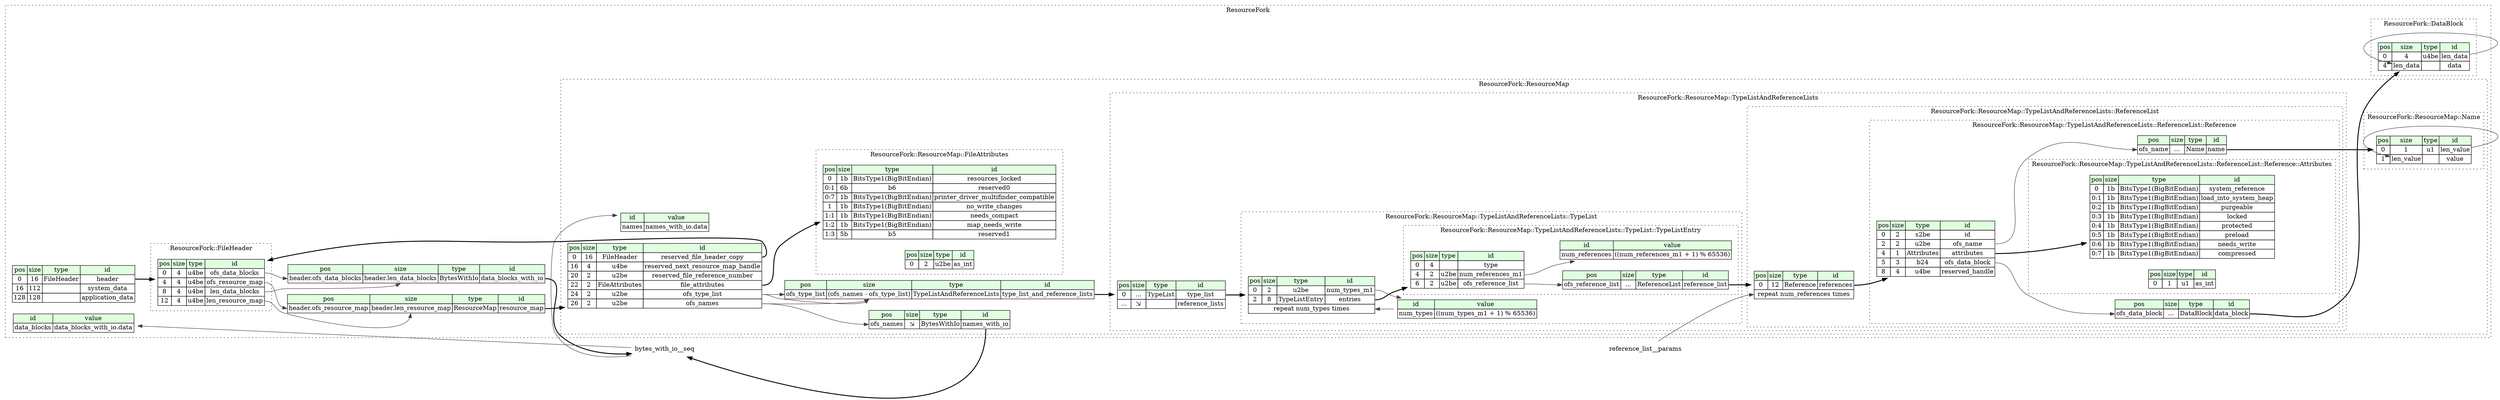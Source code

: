 digraph {
	rankdir=LR;
	node [shape=plaintext];
	subgraph cluster__resource_fork {
		label="ResourceFork";
		graph[style=dotted];

		resource_fork__seq [label=<<TABLE BORDER="0" CELLBORDER="1" CELLSPACING="0">
			<TR><TD BGCOLOR="#E0FFE0">pos</TD><TD BGCOLOR="#E0FFE0">size</TD><TD BGCOLOR="#E0FFE0">type</TD><TD BGCOLOR="#E0FFE0">id</TD></TR>
			<TR><TD PORT="header_pos">0</TD><TD PORT="header_size">16</TD><TD>FileHeader</TD><TD PORT="header_type">header</TD></TR>
			<TR><TD PORT="system_data_pos">16</TD><TD PORT="system_data_size">112</TD><TD></TD><TD PORT="system_data_type">system_data</TD></TR>
			<TR><TD PORT="application_data_pos">128</TD><TD PORT="application_data_size">128</TD><TD></TD><TD PORT="application_data_type">application_data</TD></TR>
		</TABLE>>];
		resource_fork__inst__data_blocks_with_io [label=<<TABLE BORDER="0" CELLBORDER="1" CELLSPACING="0">
			<TR><TD BGCOLOR="#E0FFE0">pos</TD><TD BGCOLOR="#E0FFE0">size</TD><TD BGCOLOR="#E0FFE0">type</TD><TD BGCOLOR="#E0FFE0">id</TD></TR>
			<TR><TD PORT="data_blocks_with_io_pos">header.ofs_data_blocks</TD><TD PORT="data_blocks_with_io_size">header.len_data_blocks</TD><TD>BytesWithIo</TD><TD PORT="data_blocks_with_io_type">data_blocks_with_io</TD></TR>
		</TABLE>>];
		resource_fork__inst__data_blocks [label=<<TABLE BORDER="0" CELLBORDER="1" CELLSPACING="0">
			<TR><TD BGCOLOR="#E0FFE0">id</TD><TD BGCOLOR="#E0FFE0">value</TD></TR>
			<TR><TD>data_blocks</TD><TD>data_blocks_with_io.data</TD></TR>
		</TABLE>>];
		resource_fork__inst__resource_map [label=<<TABLE BORDER="0" CELLBORDER="1" CELLSPACING="0">
			<TR><TD BGCOLOR="#E0FFE0">pos</TD><TD BGCOLOR="#E0FFE0">size</TD><TD BGCOLOR="#E0FFE0">type</TD><TD BGCOLOR="#E0FFE0">id</TD></TR>
			<TR><TD PORT="resource_map_pos">header.ofs_resource_map</TD><TD PORT="resource_map_size">header.len_resource_map</TD><TD>ResourceMap</TD><TD PORT="resource_map_type">resource_map</TD></TR>
		</TABLE>>];
		subgraph cluster__file_header {
			label="ResourceFork::FileHeader";
			graph[style=dotted];

			file_header__seq [label=<<TABLE BORDER="0" CELLBORDER="1" CELLSPACING="0">
				<TR><TD BGCOLOR="#E0FFE0">pos</TD><TD BGCOLOR="#E0FFE0">size</TD><TD BGCOLOR="#E0FFE0">type</TD><TD BGCOLOR="#E0FFE0">id</TD></TR>
				<TR><TD PORT="ofs_data_blocks_pos">0</TD><TD PORT="ofs_data_blocks_size">4</TD><TD>u4be</TD><TD PORT="ofs_data_blocks_type">ofs_data_blocks</TD></TR>
				<TR><TD PORT="ofs_resource_map_pos">4</TD><TD PORT="ofs_resource_map_size">4</TD><TD>u4be</TD><TD PORT="ofs_resource_map_type">ofs_resource_map</TD></TR>
				<TR><TD PORT="len_data_blocks_pos">8</TD><TD PORT="len_data_blocks_size">4</TD><TD>u4be</TD><TD PORT="len_data_blocks_type">len_data_blocks</TD></TR>
				<TR><TD PORT="len_resource_map_pos">12</TD><TD PORT="len_resource_map_size">4</TD><TD>u4be</TD><TD PORT="len_resource_map_type">len_resource_map</TD></TR>
			</TABLE>>];
		}
		subgraph cluster__data_block {
			label="ResourceFork::DataBlock";
			graph[style=dotted];

			data_block__seq [label=<<TABLE BORDER="0" CELLBORDER="1" CELLSPACING="0">
				<TR><TD BGCOLOR="#E0FFE0">pos</TD><TD BGCOLOR="#E0FFE0">size</TD><TD BGCOLOR="#E0FFE0">type</TD><TD BGCOLOR="#E0FFE0">id</TD></TR>
				<TR><TD PORT="len_data_pos">0</TD><TD PORT="len_data_size">4</TD><TD>u4be</TD><TD PORT="len_data_type">len_data</TD></TR>
				<TR><TD PORT="data_pos">4</TD><TD PORT="data_size">len_data</TD><TD></TD><TD PORT="data_type">data</TD></TR>
			</TABLE>>];
		}
		subgraph cluster__resource_map {
			label="ResourceFork::ResourceMap";
			graph[style=dotted];

			resource_map__seq [label=<<TABLE BORDER="0" CELLBORDER="1" CELLSPACING="0">
				<TR><TD BGCOLOR="#E0FFE0">pos</TD><TD BGCOLOR="#E0FFE0">size</TD><TD BGCOLOR="#E0FFE0">type</TD><TD BGCOLOR="#E0FFE0">id</TD></TR>
				<TR><TD PORT="reserved_file_header_copy_pos">0</TD><TD PORT="reserved_file_header_copy_size">16</TD><TD>FileHeader</TD><TD PORT="reserved_file_header_copy_type">reserved_file_header_copy</TD></TR>
				<TR><TD PORT="reserved_next_resource_map_handle_pos">16</TD><TD PORT="reserved_next_resource_map_handle_size">4</TD><TD>u4be</TD><TD PORT="reserved_next_resource_map_handle_type">reserved_next_resource_map_handle</TD></TR>
				<TR><TD PORT="reserved_file_reference_number_pos">20</TD><TD PORT="reserved_file_reference_number_size">2</TD><TD>u2be</TD><TD PORT="reserved_file_reference_number_type">reserved_file_reference_number</TD></TR>
				<TR><TD PORT="file_attributes_pos">22</TD><TD PORT="file_attributes_size">2</TD><TD>FileAttributes</TD><TD PORT="file_attributes_type">file_attributes</TD></TR>
				<TR><TD PORT="ofs_type_list_pos">24</TD><TD PORT="ofs_type_list_size">2</TD><TD>u2be</TD><TD PORT="ofs_type_list_type">ofs_type_list</TD></TR>
				<TR><TD PORT="ofs_names_pos">26</TD><TD PORT="ofs_names_size">2</TD><TD>u2be</TD><TD PORT="ofs_names_type">ofs_names</TD></TR>
			</TABLE>>];
			resource_map__inst__type_list_and_reference_lists [label=<<TABLE BORDER="0" CELLBORDER="1" CELLSPACING="0">
				<TR><TD BGCOLOR="#E0FFE0">pos</TD><TD BGCOLOR="#E0FFE0">size</TD><TD BGCOLOR="#E0FFE0">type</TD><TD BGCOLOR="#E0FFE0">id</TD></TR>
				<TR><TD PORT="type_list_and_reference_lists_pos">ofs_type_list</TD><TD PORT="type_list_and_reference_lists_size">(ofs_names - ofs_type_list)</TD><TD>TypeListAndReferenceLists</TD><TD PORT="type_list_and_reference_lists_type">type_list_and_reference_lists</TD></TR>
			</TABLE>>];
			resource_map__inst__names_with_io [label=<<TABLE BORDER="0" CELLBORDER="1" CELLSPACING="0">
				<TR><TD BGCOLOR="#E0FFE0">pos</TD><TD BGCOLOR="#E0FFE0">size</TD><TD BGCOLOR="#E0FFE0">type</TD><TD BGCOLOR="#E0FFE0">id</TD></TR>
				<TR><TD PORT="names_with_io_pos">ofs_names</TD><TD PORT="names_with_io_size">⇲</TD><TD>BytesWithIo</TD><TD PORT="names_with_io_type">names_with_io</TD></TR>
			</TABLE>>];
			resource_map__inst__names [label=<<TABLE BORDER="0" CELLBORDER="1" CELLSPACING="0">
				<TR><TD BGCOLOR="#E0FFE0">id</TD><TD BGCOLOR="#E0FFE0">value</TD></TR>
				<TR><TD>names</TD><TD>names_with_io.data</TD></TR>
			</TABLE>>];
			subgraph cluster__file_attributes {
				label="ResourceFork::ResourceMap::FileAttributes";
				graph[style=dotted];

				file_attributes__seq [label=<<TABLE BORDER="0" CELLBORDER="1" CELLSPACING="0">
					<TR><TD BGCOLOR="#E0FFE0">pos</TD><TD BGCOLOR="#E0FFE0">size</TD><TD BGCOLOR="#E0FFE0">type</TD><TD BGCOLOR="#E0FFE0">id</TD></TR>
					<TR><TD PORT="resources_locked_pos">0</TD><TD PORT="resources_locked_size">1b</TD><TD>BitsType1(BigBitEndian)</TD><TD PORT="resources_locked_type">resources_locked</TD></TR>
					<TR><TD PORT="reserved0_pos">0:1</TD><TD PORT="reserved0_size">6b</TD><TD>b6</TD><TD PORT="reserved0_type">reserved0</TD></TR>
					<TR><TD PORT="printer_driver_multifinder_compatible_pos">0:7</TD><TD PORT="printer_driver_multifinder_compatible_size">1b</TD><TD>BitsType1(BigBitEndian)</TD><TD PORT="printer_driver_multifinder_compatible_type">printer_driver_multifinder_compatible</TD></TR>
					<TR><TD PORT="no_write_changes_pos">1</TD><TD PORT="no_write_changes_size">1b</TD><TD>BitsType1(BigBitEndian)</TD><TD PORT="no_write_changes_type">no_write_changes</TD></TR>
					<TR><TD PORT="needs_compact_pos">1:1</TD><TD PORT="needs_compact_size">1b</TD><TD>BitsType1(BigBitEndian)</TD><TD PORT="needs_compact_type">needs_compact</TD></TR>
					<TR><TD PORT="map_needs_write_pos">1:2</TD><TD PORT="map_needs_write_size">1b</TD><TD>BitsType1(BigBitEndian)</TD><TD PORT="map_needs_write_type">map_needs_write</TD></TR>
					<TR><TD PORT="reserved1_pos">1:3</TD><TD PORT="reserved1_size">5b</TD><TD>b5</TD><TD PORT="reserved1_type">reserved1</TD></TR>
				</TABLE>>];
				file_attributes__inst__as_int [label=<<TABLE BORDER="0" CELLBORDER="1" CELLSPACING="0">
					<TR><TD BGCOLOR="#E0FFE0">pos</TD><TD BGCOLOR="#E0FFE0">size</TD><TD BGCOLOR="#E0FFE0">type</TD><TD BGCOLOR="#E0FFE0">id</TD></TR>
					<TR><TD PORT="as_int_pos">0</TD><TD PORT="as_int_size">2</TD><TD>u2be</TD><TD PORT="as_int_type">as_int</TD></TR>
				</TABLE>>];
			}
			subgraph cluster__type_list_and_reference_lists {
				label="ResourceFork::ResourceMap::TypeListAndReferenceLists";
				graph[style=dotted];

				type_list_and_reference_lists__seq [label=<<TABLE BORDER="0" CELLBORDER="1" CELLSPACING="0">
					<TR><TD BGCOLOR="#E0FFE0">pos</TD><TD BGCOLOR="#E0FFE0">size</TD><TD BGCOLOR="#E0FFE0">type</TD><TD BGCOLOR="#E0FFE0">id</TD></TR>
					<TR><TD PORT="type_list_pos">0</TD><TD PORT="type_list_size">...</TD><TD>TypeList</TD><TD PORT="type_list_type">type_list</TD></TR>
					<TR><TD PORT="reference_lists_pos">...</TD><TD PORT="reference_lists_size">⇲</TD><TD></TD><TD PORT="reference_lists_type">reference_lists</TD></TR>
				</TABLE>>];
				subgraph cluster__type_list {
					label="ResourceFork::ResourceMap::TypeListAndReferenceLists::TypeList";
					graph[style=dotted];

					type_list__seq [label=<<TABLE BORDER="0" CELLBORDER="1" CELLSPACING="0">
						<TR><TD BGCOLOR="#E0FFE0">pos</TD><TD BGCOLOR="#E0FFE0">size</TD><TD BGCOLOR="#E0FFE0">type</TD><TD BGCOLOR="#E0FFE0">id</TD></TR>
						<TR><TD PORT="num_types_m1_pos">0</TD><TD PORT="num_types_m1_size">2</TD><TD>u2be</TD><TD PORT="num_types_m1_type">num_types_m1</TD></TR>
						<TR><TD PORT="entries_pos">2</TD><TD PORT="entries_size">8</TD><TD>TypeListEntry</TD><TD PORT="entries_type">entries</TD></TR>
						<TR><TD COLSPAN="4" PORT="entries__repeat">repeat num_types times</TD></TR>
					</TABLE>>];
					type_list__inst__num_types [label=<<TABLE BORDER="0" CELLBORDER="1" CELLSPACING="0">
						<TR><TD BGCOLOR="#E0FFE0">id</TD><TD BGCOLOR="#E0FFE0">value</TD></TR>
						<TR><TD>num_types</TD><TD>((num_types_m1 + 1) % 65536)</TD></TR>
					</TABLE>>];
					subgraph cluster__type_list_entry {
						label="ResourceFork::ResourceMap::TypeListAndReferenceLists::TypeList::TypeListEntry";
						graph[style=dotted];

						type_list_entry__seq [label=<<TABLE BORDER="0" CELLBORDER="1" CELLSPACING="0">
							<TR><TD BGCOLOR="#E0FFE0">pos</TD><TD BGCOLOR="#E0FFE0">size</TD><TD BGCOLOR="#E0FFE0">type</TD><TD BGCOLOR="#E0FFE0">id</TD></TR>
							<TR><TD PORT="type_pos">0</TD><TD PORT="type_size">4</TD><TD></TD><TD PORT="type_type">type</TD></TR>
							<TR><TD PORT="num_references_m1_pos">4</TD><TD PORT="num_references_m1_size">2</TD><TD>u2be</TD><TD PORT="num_references_m1_type">num_references_m1</TD></TR>
							<TR><TD PORT="ofs_reference_list_pos">6</TD><TD PORT="ofs_reference_list_size">2</TD><TD>u2be</TD><TD PORT="ofs_reference_list_type">ofs_reference_list</TD></TR>
						</TABLE>>];
						type_list_entry__inst__num_references [label=<<TABLE BORDER="0" CELLBORDER="1" CELLSPACING="0">
							<TR><TD BGCOLOR="#E0FFE0">id</TD><TD BGCOLOR="#E0FFE0">value</TD></TR>
							<TR><TD>num_references</TD><TD>((num_references_m1 + 1) % 65536)</TD></TR>
						</TABLE>>];
						type_list_entry__inst__reference_list [label=<<TABLE BORDER="0" CELLBORDER="1" CELLSPACING="0">
							<TR><TD BGCOLOR="#E0FFE0">pos</TD><TD BGCOLOR="#E0FFE0">size</TD><TD BGCOLOR="#E0FFE0">type</TD><TD BGCOLOR="#E0FFE0">id</TD></TR>
							<TR><TD PORT="reference_list_pos">ofs_reference_list</TD><TD PORT="reference_list_size">...</TD><TD>ReferenceList</TD><TD PORT="reference_list_type">reference_list</TD></TR>
						</TABLE>>];
					}
				}
				subgraph cluster__reference_list {
					label="ResourceFork::ResourceMap::TypeListAndReferenceLists::ReferenceList";
					graph[style=dotted];

					reference_list__seq [label=<<TABLE BORDER="0" CELLBORDER="1" CELLSPACING="0">
						<TR><TD BGCOLOR="#E0FFE0">pos</TD><TD BGCOLOR="#E0FFE0">size</TD><TD BGCOLOR="#E0FFE0">type</TD><TD BGCOLOR="#E0FFE0">id</TD></TR>
						<TR><TD PORT="references_pos">0</TD><TD PORT="references_size">12</TD><TD>Reference</TD><TD PORT="references_type">references</TD></TR>
						<TR><TD COLSPAN="4" PORT="references__repeat">repeat num_references times</TD></TR>
					</TABLE>>];
					subgraph cluster__reference {
						label="ResourceFork::ResourceMap::TypeListAndReferenceLists::ReferenceList::Reference";
						graph[style=dotted];

						reference__seq [label=<<TABLE BORDER="0" CELLBORDER="1" CELLSPACING="0">
							<TR><TD BGCOLOR="#E0FFE0">pos</TD><TD BGCOLOR="#E0FFE0">size</TD><TD BGCOLOR="#E0FFE0">type</TD><TD BGCOLOR="#E0FFE0">id</TD></TR>
							<TR><TD PORT="id_pos">0</TD><TD PORT="id_size">2</TD><TD>s2be</TD><TD PORT="id_type">id</TD></TR>
							<TR><TD PORT="ofs_name_pos">2</TD><TD PORT="ofs_name_size">2</TD><TD>u2be</TD><TD PORT="ofs_name_type">ofs_name</TD></TR>
							<TR><TD PORT="attributes_pos">4</TD><TD PORT="attributes_size">1</TD><TD>Attributes</TD><TD PORT="attributes_type">attributes</TD></TR>
							<TR><TD PORT="ofs_data_block_pos">5</TD><TD PORT="ofs_data_block_size">3</TD><TD>b24</TD><TD PORT="ofs_data_block_type">ofs_data_block</TD></TR>
							<TR><TD PORT="reserved_handle_pos">8</TD><TD PORT="reserved_handle_size">4</TD><TD>u4be</TD><TD PORT="reserved_handle_type">reserved_handle</TD></TR>
						</TABLE>>];
						reference__inst__name [label=<<TABLE BORDER="0" CELLBORDER="1" CELLSPACING="0">
							<TR><TD BGCOLOR="#E0FFE0">pos</TD><TD BGCOLOR="#E0FFE0">size</TD><TD BGCOLOR="#E0FFE0">type</TD><TD BGCOLOR="#E0FFE0">id</TD></TR>
							<TR><TD PORT="name_pos">ofs_name</TD><TD PORT="name_size">...</TD><TD>Name</TD><TD PORT="name_type">name</TD></TR>
						</TABLE>>];
						reference__inst__data_block [label=<<TABLE BORDER="0" CELLBORDER="1" CELLSPACING="0">
							<TR><TD BGCOLOR="#E0FFE0">pos</TD><TD BGCOLOR="#E0FFE0">size</TD><TD BGCOLOR="#E0FFE0">type</TD><TD BGCOLOR="#E0FFE0">id</TD></TR>
							<TR><TD PORT="data_block_pos">ofs_data_block</TD><TD PORT="data_block_size">...</TD><TD>DataBlock</TD><TD PORT="data_block_type">data_block</TD></TR>
						</TABLE>>];
						subgraph cluster__attributes {
							label="ResourceFork::ResourceMap::TypeListAndReferenceLists::ReferenceList::Reference::Attributes";
							graph[style=dotted];

							attributes__seq [label=<<TABLE BORDER="0" CELLBORDER="1" CELLSPACING="0">
								<TR><TD BGCOLOR="#E0FFE0">pos</TD><TD BGCOLOR="#E0FFE0">size</TD><TD BGCOLOR="#E0FFE0">type</TD><TD BGCOLOR="#E0FFE0">id</TD></TR>
								<TR><TD PORT="system_reference_pos">0</TD><TD PORT="system_reference_size">1b</TD><TD>BitsType1(BigBitEndian)</TD><TD PORT="system_reference_type">system_reference</TD></TR>
								<TR><TD PORT="load_into_system_heap_pos">0:1</TD><TD PORT="load_into_system_heap_size">1b</TD><TD>BitsType1(BigBitEndian)</TD><TD PORT="load_into_system_heap_type">load_into_system_heap</TD></TR>
								<TR><TD PORT="purgeable_pos">0:2</TD><TD PORT="purgeable_size">1b</TD><TD>BitsType1(BigBitEndian)</TD><TD PORT="purgeable_type">purgeable</TD></TR>
								<TR><TD PORT="locked_pos">0:3</TD><TD PORT="locked_size">1b</TD><TD>BitsType1(BigBitEndian)</TD><TD PORT="locked_type">locked</TD></TR>
								<TR><TD PORT="protected_pos">0:4</TD><TD PORT="protected_size">1b</TD><TD>BitsType1(BigBitEndian)</TD><TD PORT="protected_type">protected</TD></TR>
								<TR><TD PORT="preload_pos">0:5</TD><TD PORT="preload_size">1b</TD><TD>BitsType1(BigBitEndian)</TD><TD PORT="preload_type">preload</TD></TR>
								<TR><TD PORT="needs_write_pos">0:6</TD><TD PORT="needs_write_size">1b</TD><TD>BitsType1(BigBitEndian)</TD><TD PORT="needs_write_type">needs_write</TD></TR>
								<TR><TD PORT="compressed_pos">0:7</TD><TD PORT="compressed_size">1b</TD><TD>BitsType1(BigBitEndian)</TD><TD PORT="compressed_type">compressed</TD></TR>
							</TABLE>>];
							attributes__inst__as_int [label=<<TABLE BORDER="0" CELLBORDER="1" CELLSPACING="0">
								<TR><TD BGCOLOR="#E0FFE0">pos</TD><TD BGCOLOR="#E0FFE0">size</TD><TD BGCOLOR="#E0FFE0">type</TD><TD BGCOLOR="#E0FFE0">id</TD></TR>
								<TR><TD PORT="as_int_pos">0</TD><TD PORT="as_int_size">1</TD><TD>u1</TD><TD PORT="as_int_type">as_int</TD></TR>
							</TABLE>>];
						}
					}
				}
			}
			subgraph cluster__name {
				label="ResourceFork::ResourceMap::Name";
				graph[style=dotted];

				name__seq [label=<<TABLE BORDER="0" CELLBORDER="1" CELLSPACING="0">
					<TR><TD BGCOLOR="#E0FFE0">pos</TD><TD BGCOLOR="#E0FFE0">size</TD><TD BGCOLOR="#E0FFE0">type</TD><TD BGCOLOR="#E0FFE0">id</TD></TR>
					<TR><TD PORT="len_value_pos">0</TD><TD PORT="len_value_size">1</TD><TD>u1</TD><TD PORT="len_value_type">len_value</TD></TR>
					<TR><TD PORT="value_pos">1</TD><TD PORT="value_size">len_value</TD><TD></TD><TD PORT="value_type">value</TD></TR>
				</TABLE>>];
			}
		}
	}
	resource_fork__seq:header_type -> file_header__seq [style=bold];
	file_header__seq:ofs_data_blocks_type -> resource_fork__inst__data_blocks_with_io:data_blocks_with_io_pos [color="#404040"];
	file_header__seq:len_data_blocks_type -> resource_fork__inst__data_blocks_with_io:data_blocks_with_io_size [color="#404040"];
	resource_fork__inst__data_blocks_with_io:data_blocks_with_io_type -> bytes_with_io__seq [style=bold];
	bytes_with_io__seq:data_type -> resource_fork__inst__data_blocks [color="#404040"];
	file_header__seq:ofs_resource_map_type -> resource_fork__inst__resource_map:resource_map_pos [color="#404040"];
	file_header__seq:len_resource_map_type -> resource_fork__inst__resource_map:resource_map_size [color="#404040"];
	resource_fork__inst__resource_map:resource_map_type -> resource_map__seq [style=bold];
	data_block__seq:len_data_type -> data_block__seq:data_size [color="#404040"];
	resource_map__seq:reserved_file_header_copy_type -> file_header__seq [style=bold];
	resource_map__seq:file_attributes_type -> file_attributes__seq [style=bold];
	resource_map__seq:ofs_type_list_type -> resource_map__inst__type_list_and_reference_lists:type_list_and_reference_lists_pos [color="#404040"];
	resource_map__seq:ofs_names_type -> resource_map__inst__type_list_and_reference_lists:type_list_and_reference_lists_size [color="#404040"];
	resource_map__seq:ofs_type_list_type -> resource_map__inst__type_list_and_reference_lists:type_list_and_reference_lists_size [color="#404040"];
	resource_map__inst__type_list_and_reference_lists:type_list_and_reference_lists_type -> type_list_and_reference_lists__seq [style=bold];
	resource_map__seq:ofs_names_type -> resource_map__inst__names_with_io:names_with_io_pos [color="#404040"];
	resource_map__inst__names_with_io:names_with_io_type -> bytes_with_io__seq [style=bold];
	bytes_with_io__seq:data_type -> resource_map__inst__names [color="#404040"];
	type_list_and_reference_lists__seq:type_list_type -> type_list__seq [style=bold];
	type_list__seq:entries_type -> type_list_entry__seq [style=bold];
	type_list__inst__num_types:num_types_type -> type_list__seq:entries__repeat [color="#404040"];
	type_list__seq:num_types_m1_type -> type_list__inst__num_types [color="#404040"];
	type_list_entry__seq:num_references_m1_type -> type_list_entry__inst__num_references [color="#404040"];
	type_list_entry__seq:ofs_reference_list_type -> type_list_entry__inst__reference_list:reference_list_pos [color="#404040"];
	type_list_entry__inst__reference_list:reference_list_type -> reference_list__seq [style=bold];
	reference_list__seq:references_type -> reference__seq [style=bold];
	reference_list__params:num_references_type -> reference_list__seq:references__repeat [color="#404040"];
	reference__seq:attributes_type -> attributes__seq [style=bold];
	reference__seq:ofs_name_type -> reference__inst__name:name_pos [color="#404040"];
	reference__inst__name:name_type -> name__seq [style=bold];
	reference__seq:ofs_data_block_type -> reference__inst__data_block:data_block_pos [color="#404040"];
	reference__inst__data_block:data_block_type -> data_block__seq [style=bold];
	name__seq:len_value_type -> name__seq:value_size [color="#404040"];
}
